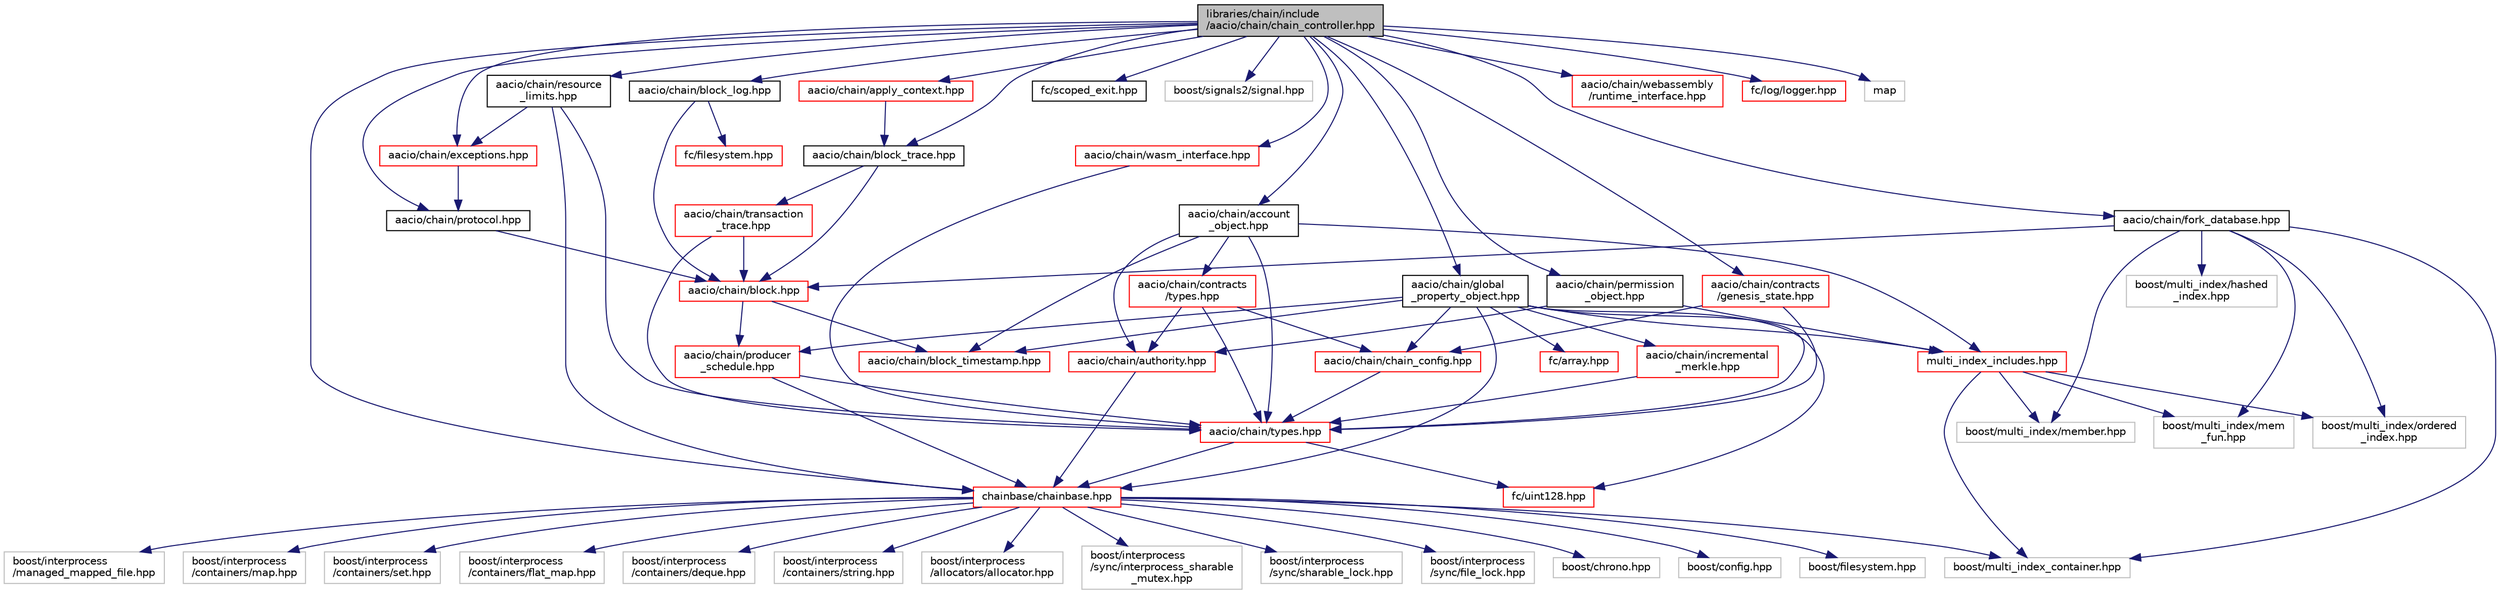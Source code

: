 digraph "libraries/chain/include/aacio/chain/chain_controller.hpp"
{
  edge [fontname="Helvetica",fontsize="10",labelfontname="Helvetica",labelfontsize="10"];
  node [fontname="Helvetica",fontsize="10",shape=record];
  Node0 [label="libraries/chain/include\l/aacio/chain/chain_controller.hpp",height=0.2,width=0.4,color="black", fillcolor="grey75", style="filled", fontcolor="black"];
  Node0 -> Node1 [color="midnightblue",fontsize="10",style="solid"];
  Node1 [label="aacio/chain/global\l_property_object.hpp",height=0.2,width=0.4,color="black", fillcolor="white", style="filled",URL="$global__property__object_8hpp.html"];
  Node1 -> Node2 [color="midnightblue",fontsize="10",style="solid"];
  Node2 [label="fc/uint128.hpp",height=0.2,width=0.4,color="red", fillcolor="white", style="filled",URL="$uint128_8hpp_source.html"];
  Node1 -> Node54 [color="midnightblue",fontsize="10",style="solid"];
  Node54 [label="fc/array.hpp",height=0.2,width=0.4,color="red", fillcolor="white", style="filled",URL="$array_8hpp_source.html"];
  Node1 -> Node56 [color="midnightblue",fontsize="10",style="solid"];
  Node56 [label="aacio/chain/types.hpp",height=0.2,width=0.4,color="red", fillcolor="white", style="filled",URL="$libraries_2chain_2include_2aacio_2chain_2types_8hpp.html"];
  Node56 -> Node59 [color="midnightblue",fontsize="10",style="solid"];
  Node59 [label="chainbase/chainbase.hpp",height=0.2,width=0.4,color="red", fillcolor="white", style="filled",URL="$chainbase_8hpp_source.html"];
  Node59 -> Node60 [color="midnightblue",fontsize="10",style="solid"];
  Node60 [label="boost/interprocess\l/managed_mapped_file.hpp",height=0.2,width=0.4,color="grey75", fillcolor="white", style="filled"];
  Node59 -> Node61 [color="midnightblue",fontsize="10",style="solid"];
  Node61 [label="boost/interprocess\l/containers/map.hpp",height=0.2,width=0.4,color="grey75", fillcolor="white", style="filled"];
  Node59 -> Node62 [color="midnightblue",fontsize="10",style="solid"];
  Node62 [label="boost/interprocess\l/containers/set.hpp",height=0.2,width=0.4,color="grey75", fillcolor="white", style="filled"];
  Node59 -> Node63 [color="midnightblue",fontsize="10",style="solid"];
  Node63 [label="boost/interprocess\l/containers/flat_map.hpp",height=0.2,width=0.4,color="grey75", fillcolor="white", style="filled"];
  Node59 -> Node64 [color="midnightblue",fontsize="10",style="solid"];
  Node64 [label="boost/interprocess\l/containers/deque.hpp",height=0.2,width=0.4,color="grey75", fillcolor="white", style="filled"];
  Node59 -> Node65 [color="midnightblue",fontsize="10",style="solid"];
  Node65 [label="boost/interprocess\l/containers/string.hpp",height=0.2,width=0.4,color="grey75", fillcolor="white", style="filled"];
  Node59 -> Node66 [color="midnightblue",fontsize="10",style="solid"];
  Node66 [label="boost/interprocess\l/allocators/allocator.hpp",height=0.2,width=0.4,color="grey75", fillcolor="white", style="filled"];
  Node59 -> Node67 [color="midnightblue",fontsize="10",style="solid"];
  Node67 [label="boost/interprocess\l/sync/interprocess_sharable\l_mutex.hpp",height=0.2,width=0.4,color="grey75", fillcolor="white", style="filled"];
  Node59 -> Node68 [color="midnightblue",fontsize="10",style="solid"];
  Node68 [label="boost/interprocess\l/sync/sharable_lock.hpp",height=0.2,width=0.4,color="grey75", fillcolor="white", style="filled"];
  Node59 -> Node69 [color="midnightblue",fontsize="10",style="solid"];
  Node69 [label="boost/interprocess\l/sync/file_lock.hpp",height=0.2,width=0.4,color="grey75", fillcolor="white", style="filled"];
  Node59 -> Node70 [color="midnightblue",fontsize="10",style="solid"];
  Node70 [label="boost/multi_index_container.hpp",height=0.2,width=0.4,color="grey75", fillcolor="white", style="filled"];
  Node59 -> Node71 [color="midnightblue",fontsize="10",style="solid"];
  Node71 [label="boost/chrono.hpp",height=0.2,width=0.4,color="grey75", fillcolor="white", style="filled"];
  Node59 -> Node72 [color="midnightblue",fontsize="10",style="solid"];
  Node72 [label="boost/config.hpp",height=0.2,width=0.4,color="grey75", fillcolor="white", style="filled"];
  Node59 -> Node73 [color="midnightblue",fontsize="10",style="solid"];
  Node73 [label="boost/filesystem.hpp",height=0.2,width=0.4,color="grey75", fillcolor="white", style="filled"];
  Node56 -> Node2 [color="midnightblue",fontsize="10",style="solid"];
  Node1 -> Node121 [color="midnightblue",fontsize="10",style="solid"];
  Node121 [label="aacio/chain/block_timestamp.hpp",height=0.2,width=0.4,color="red", fillcolor="white", style="filled",URL="$block__timestamp_8hpp_source.html"];
  Node1 -> Node143 [color="midnightblue",fontsize="10",style="solid"];
  Node143 [label="aacio/chain/chain_config.hpp",height=0.2,width=0.4,color="red", fillcolor="white", style="filled",URL="$chain__config_8hpp.html"];
  Node143 -> Node56 [color="midnightblue",fontsize="10",style="solid"];
  Node1 -> Node144 [color="midnightblue",fontsize="10",style="solid"];
  Node144 [label="aacio/chain/producer\l_schedule.hpp",height=0.2,width=0.4,color="red", fillcolor="white", style="filled",URL="$libraries_2chain_2include_2aacio_2chain_2producer__schedule_8hpp_source.html"];
  Node144 -> Node56 [color="midnightblue",fontsize="10",style="solid"];
  Node144 -> Node59 [color="midnightblue",fontsize="10",style="solid"];
  Node1 -> Node145 [color="midnightblue",fontsize="10",style="solid"];
  Node145 [label="aacio/chain/incremental\l_merkle.hpp",height=0.2,width=0.4,color="red", fillcolor="white", style="filled",URL="$incremental__merkle_8hpp_source.html"];
  Node145 -> Node56 [color="midnightblue",fontsize="10",style="solid"];
  Node1 -> Node59 [color="midnightblue",fontsize="10",style="solid"];
  Node1 -> Node147 [color="midnightblue",fontsize="10",style="solid"];
  Node147 [label="multi_index_includes.hpp",height=0.2,width=0.4,color="red", fillcolor="white", style="filled",URL="$multi__index__includes_8hpp.html"];
  Node147 -> Node70 [color="midnightblue",fontsize="10",style="solid"];
  Node147 -> Node148 [color="midnightblue",fontsize="10",style="solid"];
  Node148 [label="boost/multi_index/member.hpp",height=0.2,width=0.4,color="grey75", fillcolor="white", style="filled"];
  Node147 -> Node149 [color="midnightblue",fontsize="10",style="solid"];
  Node149 [label="boost/multi_index/mem\l_fun.hpp",height=0.2,width=0.4,color="grey75", fillcolor="white", style="filled"];
  Node147 -> Node151 [color="midnightblue",fontsize="10",style="solid"];
  Node151 [label="boost/multi_index/ordered\l_index.hpp",height=0.2,width=0.4,color="grey75", fillcolor="white", style="filled"];
  Node0 -> Node152 [color="midnightblue",fontsize="10",style="solid"];
  Node152 [label="aacio/chain/account\l_object.hpp",height=0.2,width=0.4,color="black", fillcolor="white", style="filled",URL="$account__object_8hpp.html"];
  Node152 -> Node56 [color="midnightblue",fontsize="10",style="solid"];
  Node152 -> Node153 [color="midnightblue",fontsize="10",style="solid"];
  Node153 [label="aacio/chain/authority.hpp",height=0.2,width=0.4,color="red", fillcolor="white", style="filled",URL="$authority_8hpp.html"];
  Node153 -> Node59 [color="midnightblue",fontsize="10",style="solid"];
  Node152 -> Node121 [color="midnightblue",fontsize="10",style="solid"];
  Node152 -> Node157 [color="midnightblue",fontsize="10",style="solid"];
  Node157 [label="aacio/chain/contracts\l/types.hpp",height=0.2,width=0.4,color="red", fillcolor="white", style="filled",URL="$libraries_2chain_2include_2aacio_2chain_2contracts_2types_8hpp_source.html"];
  Node157 -> Node153 [color="midnightblue",fontsize="10",style="solid"];
  Node157 -> Node143 [color="midnightblue",fontsize="10",style="solid"];
  Node157 -> Node56 [color="midnightblue",fontsize="10",style="solid"];
  Node152 -> Node147 [color="midnightblue",fontsize="10",style="solid"];
  Node0 -> Node158 [color="midnightblue",fontsize="10",style="solid"];
  Node158 [label="aacio/chain/permission\l_object.hpp",height=0.2,width=0.4,color="black", fillcolor="white", style="filled",URL="$permission__object_8hpp.html"];
  Node158 -> Node153 [color="midnightblue",fontsize="10",style="solid"];
  Node158 -> Node147 [color="midnightblue",fontsize="10",style="solid"];
  Node0 -> Node159 [color="midnightblue",fontsize="10",style="solid"];
  Node159 [label="aacio/chain/fork_database.hpp",height=0.2,width=0.4,color="black", fillcolor="white", style="filled",URL="$fork__database_8hpp.html"];
  Node159 -> Node160 [color="midnightblue",fontsize="10",style="solid"];
  Node160 [label="aacio/chain/block.hpp",height=0.2,width=0.4,color="red", fillcolor="white", style="filled",URL="$block_8hpp.html"];
  Node160 -> Node121 [color="midnightblue",fontsize="10",style="solid"];
  Node160 -> Node144 [color="midnightblue",fontsize="10",style="solid"];
  Node159 -> Node70 [color="midnightblue",fontsize="10",style="solid"];
  Node159 -> Node148 [color="midnightblue",fontsize="10",style="solid"];
  Node159 -> Node151 [color="midnightblue",fontsize="10",style="solid"];
  Node159 -> Node161 [color="midnightblue",fontsize="10",style="solid"];
  Node161 [label="boost/multi_index/hashed\l_index.hpp",height=0.2,width=0.4,color="grey75", fillcolor="white", style="filled"];
  Node159 -> Node149 [color="midnightblue",fontsize="10",style="solid"];
  Node0 -> Node162 [color="midnightblue",fontsize="10",style="solid"];
  Node162 [label="aacio/chain/block_log.hpp",height=0.2,width=0.4,color="black", fillcolor="white", style="filled",URL="$block__log_8hpp.html"];
  Node162 -> Node92 [color="midnightblue",fontsize="10",style="solid"];
  Node92 [label="fc/filesystem.hpp",height=0.2,width=0.4,color="red", fillcolor="white", style="filled",URL="$filesystem_8hpp_source.html"];
  Node162 -> Node160 [color="midnightblue",fontsize="10",style="solid"];
  Node0 -> Node163 [color="midnightblue",fontsize="10",style="solid"];
  Node163 [label="aacio/chain/block_trace.hpp",height=0.2,width=0.4,color="black", fillcolor="white", style="filled",URL="$block__trace_8hpp.html"];
  Node163 -> Node160 [color="midnightblue",fontsize="10",style="solid"];
  Node163 -> Node164 [color="midnightblue",fontsize="10",style="solid"];
  Node164 [label="aacio/chain/transaction\l_trace.hpp",height=0.2,width=0.4,color="red", fillcolor="white", style="filled",URL="$transaction__trace_8hpp.html"];
  Node164 -> Node56 [color="midnightblue",fontsize="10",style="solid"];
  Node164 -> Node160 [color="midnightblue",fontsize="10",style="solid"];
  Node0 -> Node59 [color="midnightblue",fontsize="10",style="solid"];
  Node0 -> Node165 [color="midnightblue",fontsize="10",style="solid"];
  Node165 [label="fc/scoped_exit.hpp",height=0.2,width=0.4,color="black", fillcolor="white", style="filled",URL="$scoped__exit_8hpp_source.html"];
  Node0 -> Node166 [color="midnightblue",fontsize="10",style="solid"];
  Node166 [label="boost/signals2/signal.hpp",height=0.2,width=0.4,color="grey75", fillcolor="white", style="filled"];
  Node0 -> Node167 [color="midnightblue",fontsize="10",style="solid"];
  Node167 [label="aacio/chain/protocol.hpp",height=0.2,width=0.4,color="black", fillcolor="white", style="filled",URL="$libraries_2chain_2include_2aacio_2chain_2protocol_8hpp.html"];
  Node167 -> Node160 [color="midnightblue",fontsize="10",style="solid"];
  Node0 -> Node168 [color="midnightblue",fontsize="10",style="solid"];
  Node168 [label="aacio/chain/apply_context.hpp",height=0.2,width=0.4,color="red", fillcolor="white", style="filled",URL="$apply__context_8hpp.html"];
  Node168 -> Node163 [color="midnightblue",fontsize="10",style="solid"];
  Node0 -> Node174 [color="midnightblue",fontsize="10",style="solid"];
  Node174 [label="aacio/chain/exceptions.hpp",height=0.2,width=0.4,color="red", fillcolor="white", style="filled",URL="$exceptions_8hpp.html"];
  Node174 -> Node167 [color="midnightblue",fontsize="10",style="solid"];
  Node0 -> Node176 [color="midnightblue",fontsize="10",style="solid"];
  Node176 [label="aacio/chain/contracts\l/genesis_state.hpp",height=0.2,width=0.4,color="red", fillcolor="white", style="filled",URL="$genesis__state_8hpp.html"];
  Node176 -> Node143 [color="midnightblue",fontsize="10",style="solid"];
  Node176 -> Node56 [color="midnightblue",fontsize="10",style="solid"];
  Node0 -> Node178 [color="midnightblue",fontsize="10",style="solid"];
  Node178 [label="aacio/chain/resource\l_limits.hpp",height=0.2,width=0.4,color="black", fillcolor="white", style="filled",URL="$resource__limits_8hpp_source.html"];
  Node178 -> Node174 [color="midnightblue",fontsize="10",style="solid"];
  Node178 -> Node56 [color="midnightblue",fontsize="10",style="solid"];
  Node178 -> Node59 [color="midnightblue",fontsize="10",style="solid"];
  Node0 -> Node125 [color="midnightblue",fontsize="10",style="solid"];
  Node125 [label="aacio/chain/wasm_interface.hpp",height=0.2,width=0.4,color="red", fillcolor="white", style="filled",URL="$wasm__interface_8hpp_source.html"];
  Node125 -> Node56 [color="midnightblue",fontsize="10",style="solid"];
  Node0 -> Node179 [color="midnightblue",fontsize="10",style="solid"];
  Node179 [label="aacio/chain/webassembly\l/runtime_interface.hpp",height=0.2,width=0.4,color="red", fillcolor="white", style="filled",URL="$runtime__interface_8hpp_source.html"];
  Node0 -> Node7 [color="midnightblue",fontsize="10",style="solid"];
  Node7 [label="fc/log/logger.hpp",height=0.2,width=0.4,color="red", fillcolor="white", style="filled",URL="$logger_8hpp_source.html"];
  Node0 -> Node29 [color="midnightblue",fontsize="10",style="solid"];
  Node29 [label="map",height=0.2,width=0.4,color="grey75", fillcolor="white", style="filled"];
}
